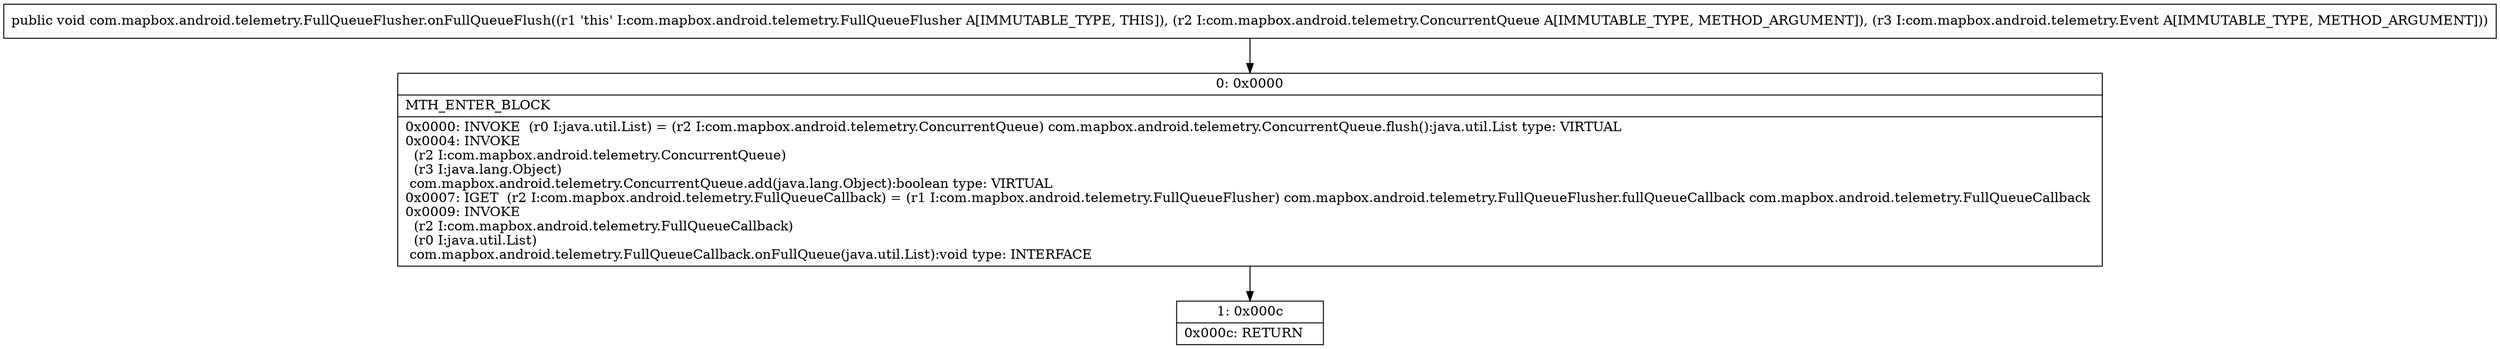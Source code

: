 digraph "CFG forcom.mapbox.android.telemetry.FullQueueFlusher.onFullQueueFlush(Lcom\/mapbox\/android\/telemetry\/ConcurrentQueue;Lcom\/mapbox\/android\/telemetry\/Event;)V" {
Node_0 [shape=record,label="{0\:\ 0x0000|MTH_ENTER_BLOCK\l|0x0000: INVOKE  (r0 I:java.util.List) = (r2 I:com.mapbox.android.telemetry.ConcurrentQueue) com.mapbox.android.telemetry.ConcurrentQueue.flush():java.util.List type: VIRTUAL \l0x0004: INVOKE  \l  (r2 I:com.mapbox.android.telemetry.ConcurrentQueue)\l  (r3 I:java.lang.Object)\l com.mapbox.android.telemetry.ConcurrentQueue.add(java.lang.Object):boolean type: VIRTUAL \l0x0007: IGET  (r2 I:com.mapbox.android.telemetry.FullQueueCallback) = (r1 I:com.mapbox.android.telemetry.FullQueueFlusher) com.mapbox.android.telemetry.FullQueueFlusher.fullQueueCallback com.mapbox.android.telemetry.FullQueueCallback \l0x0009: INVOKE  \l  (r2 I:com.mapbox.android.telemetry.FullQueueCallback)\l  (r0 I:java.util.List)\l com.mapbox.android.telemetry.FullQueueCallback.onFullQueue(java.util.List):void type: INTERFACE \l}"];
Node_1 [shape=record,label="{1\:\ 0x000c|0x000c: RETURN   \l}"];
MethodNode[shape=record,label="{public void com.mapbox.android.telemetry.FullQueueFlusher.onFullQueueFlush((r1 'this' I:com.mapbox.android.telemetry.FullQueueFlusher A[IMMUTABLE_TYPE, THIS]), (r2 I:com.mapbox.android.telemetry.ConcurrentQueue A[IMMUTABLE_TYPE, METHOD_ARGUMENT]), (r3 I:com.mapbox.android.telemetry.Event A[IMMUTABLE_TYPE, METHOD_ARGUMENT])) }"];
MethodNode -> Node_0;
Node_0 -> Node_1;
}

